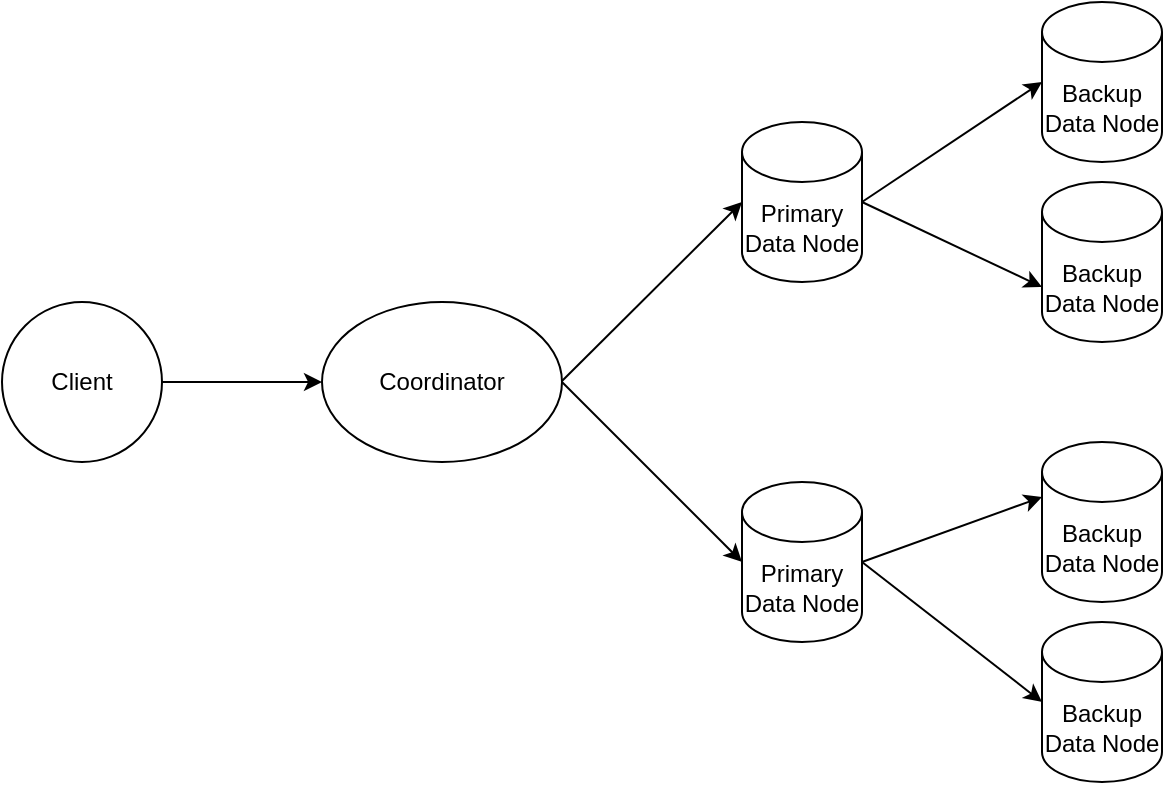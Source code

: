 <mxfile version="14.2.6" type="github">
  <diagram id="VYN1JjxY8SPIQtHlh5-8" name="Page-1">
    <mxGraphModel dx="940" dy="671" grid="1" gridSize="10" guides="1" tooltips="1" connect="1" arrows="1" fold="1" page="1" pageScale="1" pageWidth="827" pageHeight="1169" math="0" shadow="0">
      <root>
        <mxCell id="0" />
        <mxCell id="1" parent="0" />
        <mxCell id="iJc54vKGov-CWWWgFmg2-1" value="Client" style="ellipse;whiteSpace=wrap;html=1;aspect=fixed;" vertex="1" parent="1">
          <mxGeometry x="80" y="240" width="80" height="80" as="geometry" />
        </mxCell>
        <mxCell id="iJc54vKGov-CWWWgFmg2-2" value="Coordinator" style="ellipse;whiteSpace=wrap;html=1;" vertex="1" parent="1">
          <mxGeometry x="240" y="240" width="120" height="80" as="geometry" />
        </mxCell>
        <mxCell id="iJc54vKGov-CWWWgFmg2-3" value="Primary Data Node" style="shape=cylinder3;whiteSpace=wrap;html=1;boundedLbl=1;backgroundOutline=1;size=15;" vertex="1" parent="1">
          <mxGeometry x="450" y="150" width="60" height="80" as="geometry" />
        </mxCell>
        <mxCell id="iJc54vKGov-CWWWgFmg2-4" value="Primary Data Node" style="shape=cylinder3;whiteSpace=wrap;html=1;boundedLbl=1;backgroundOutline=1;size=15;" vertex="1" parent="1">
          <mxGeometry x="450" y="330" width="60" height="80" as="geometry" />
        </mxCell>
        <mxCell id="iJc54vKGov-CWWWgFmg2-6" value="Backup Data Node" style="shape=cylinder3;whiteSpace=wrap;html=1;boundedLbl=1;backgroundOutline=1;size=15;" vertex="1" parent="1">
          <mxGeometry x="600" y="90" width="60" height="80" as="geometry" />
        </mxCell>
        <mxCell id="iJc54vKGov-CWWWgFmg2-9" value="Backup Data Node" style="shape=cylinder3;whiteSpace=wrap;html=1;boundedLbl=1;backgroundOutline=1;size=15;" vertex="1" parent="1">
          <mxGeometry x="600" y="180" width="60" height="80" as="geometry" />
        </mxCell>
        <mxCell id="iJc54vKGov-CWWWgFmg2-10" value="Backup Data Node" style="shape=cylinder3;whiteSpace=wrap;html=1;boundedLbl=1;backgroundOutline=1;size=15;" vertex="1" parent="1">
          <mxGeometry x="600" y="310" width="60" height="80" as="geometry" />
        </mxCell>
        <mxCell id="iJc54vKGov-CWWWgFmg2-11" value="Backup Data Node" style="shape=cylinder3;whiteSpace=wrap;html=1;boundedLbl=1;backgroundOutline=1;size=15;" vertex="1" parent="1">
          <mxGeometry x="600" y="400" width="60" height="80" as="geometry" />
        </mxCell>
        <mxCell id="iJc54vKGov-CWWWgFmg2-12" value="" style="endArrow=classic;html=1;exitX=1;exitY=0.5;exitDx=0;exitDy=0;entryX=0;entryY=0.5;entryDx=0;entryDy=0;" edge="1" parent="1" source="iJc54vKGov-CWWWgFmg2-1" target="iJc54vKGov-CWWWgFmg2-2">
          <mxGeometry width="50" height="50" relative="1" as="geometry">
            <mxPoint x="160" y="330" as="sourcePoint" />
            <mxPoint x="210" y="280" as="targetPoint" />
          </mxGeometry>
        </mxCell>
        <mxCell id="iJc54vKGov-CWWWgFmg2-13" value="" style="endArrow=classic;html=1;exitX=1;exitY=0.5;exitDx=0;exitDy=0;entryX=0;entryY=0.5;entryDx=0;entryDy=0;entryPerimeter=0;" edge="1" parent="1" source="iJc54vKGov-CWWWgFmg2-2" target="iJc54vKGov-CWWWgFmg2-4">
          <mxGeometry width="50" height="50" relative="1" as="geometry">
            <mxPoint x="370" y="279.5" as="sourcePoint" />
            <mxPoint x="450" y="279.5" as="targetPoint" />
          </mxGeometry>
        </mxCell>
        <mxCell id="iJc54vKGov-CWWWgFmg2-14" value="" style="endArrow=classic;html=1;exitX=1;exitY=0.5;exitDx=0;exitDy=0;entryX=0;entryY=0.5;entryDx=0;entryDy=0;entryPerimeter=0;" edge="1" parent="1" target="iJc54vKGov-CWWWgFmg2-3">
          <mxGeometry width="50" height="50" relative="1" as="geometry">
            <mxPoint x="360" y="279.5" as="sourcePoint" />
            <mxPoint x="440" y="279.5" as="targetPoint" />
          </mxGeometry>
        </mxCell>
        <mxCell id="iJc54vKGov-CWWWgFmg2-15" value="" style="endArrow=classic;html=1;exitX=1;exitY=0.5;exitDx=0;exitDy=0;entryX=0;entryY=0;entryDx=0;entryDy=52.5;entryPerimeter=0;exitPerimeter=0;" edge="1" parent="1" source="iJc54vKGov-CWWWgFmg2-3" target="iJc54vKGov-CWWWgFmg2-9">
          <mxGeometry width="50" height="50" relative="1" as="geometry">
            <mxPoint x="370" y="289.5" as="sourcePoint" />
            <mxPoint x="460" y="200" as="targetPoint" />
          </mxGeometry>
        </mxCell>
        <mxCell id="iJc54vKGov-CWWWgFmg2-16" value="" style="endArrow=classic;html=1;exitX=1;exitY=0.5;exitDx=0;exitDy=0;entryX=0;entryY=0.5;entryDx=0;entryDy=0;entryPerimeter=0;exitPerimeter=0;" edge="1" parent="1" source="iJc54vKGov-CWWWgFmg2-3" target="iJc54vKGov-CWWWgFmg2-6">
          <mxGeometry width="50" height="50" relative="1" as="geometry">
            <mxPoint x="380" y="299.5" as="sourcePoint" />
            <mxPoint x="470" y="210" as="targetPoint" />
          </mxGeometry>
        </mxCell>
        <mxCell id="iJc54vKGov-CWWWgFmg2-17" value="" style="endArrow=classic;html=1;exitX=1;exitY=0.5;exitDx=0;exitDy=0;entryX=0;entryY=0.5;entryDx=0;entryDy=0;entryPerimeter=0;exitPerimeter=0;" edge="1" parent="1" source="iJc54vKGov-CWWWgFmg2-4" target="iJc54vKGov-CWWWgFmg2-11">
          <mxGeometry width="50" height="50" relative="1" as="geometry">
            <mxPoint x="520" y="200" as="sourcePoint" />
            <mxPoint x="610" y="242.5" as="targetPoint" />
          </mxGeometry>
        </mxCell>
        <mxCell id="iJc54vKGov-CWWWgFmg2-18" value="" style="endArrow=classic;html=1;exitX=1;exitY=0.5;exitDx=0;exitDy=0;entryX=0;entryY=0;entryDx=0;entryDy=27.5;entryPerimeter=0;exitPerimeter=0;" edge="1" parent="1" source="iJc54vKGov-CWWWgFmg2-4" target="iJc54vKGov-CWWWgFmg2-10">
          <mxGeometry width="50" height="50" relative="1" as="geometry">
            <mxPoint x="520" y="360" as="sourcePoint" />
            <mxPoint x="610" y="290" as="targetPoint" />
          </mxGeometry>
        </mxCell>
      </root>
    </mxGraphModel>
  </diagram>
</mxfile>
